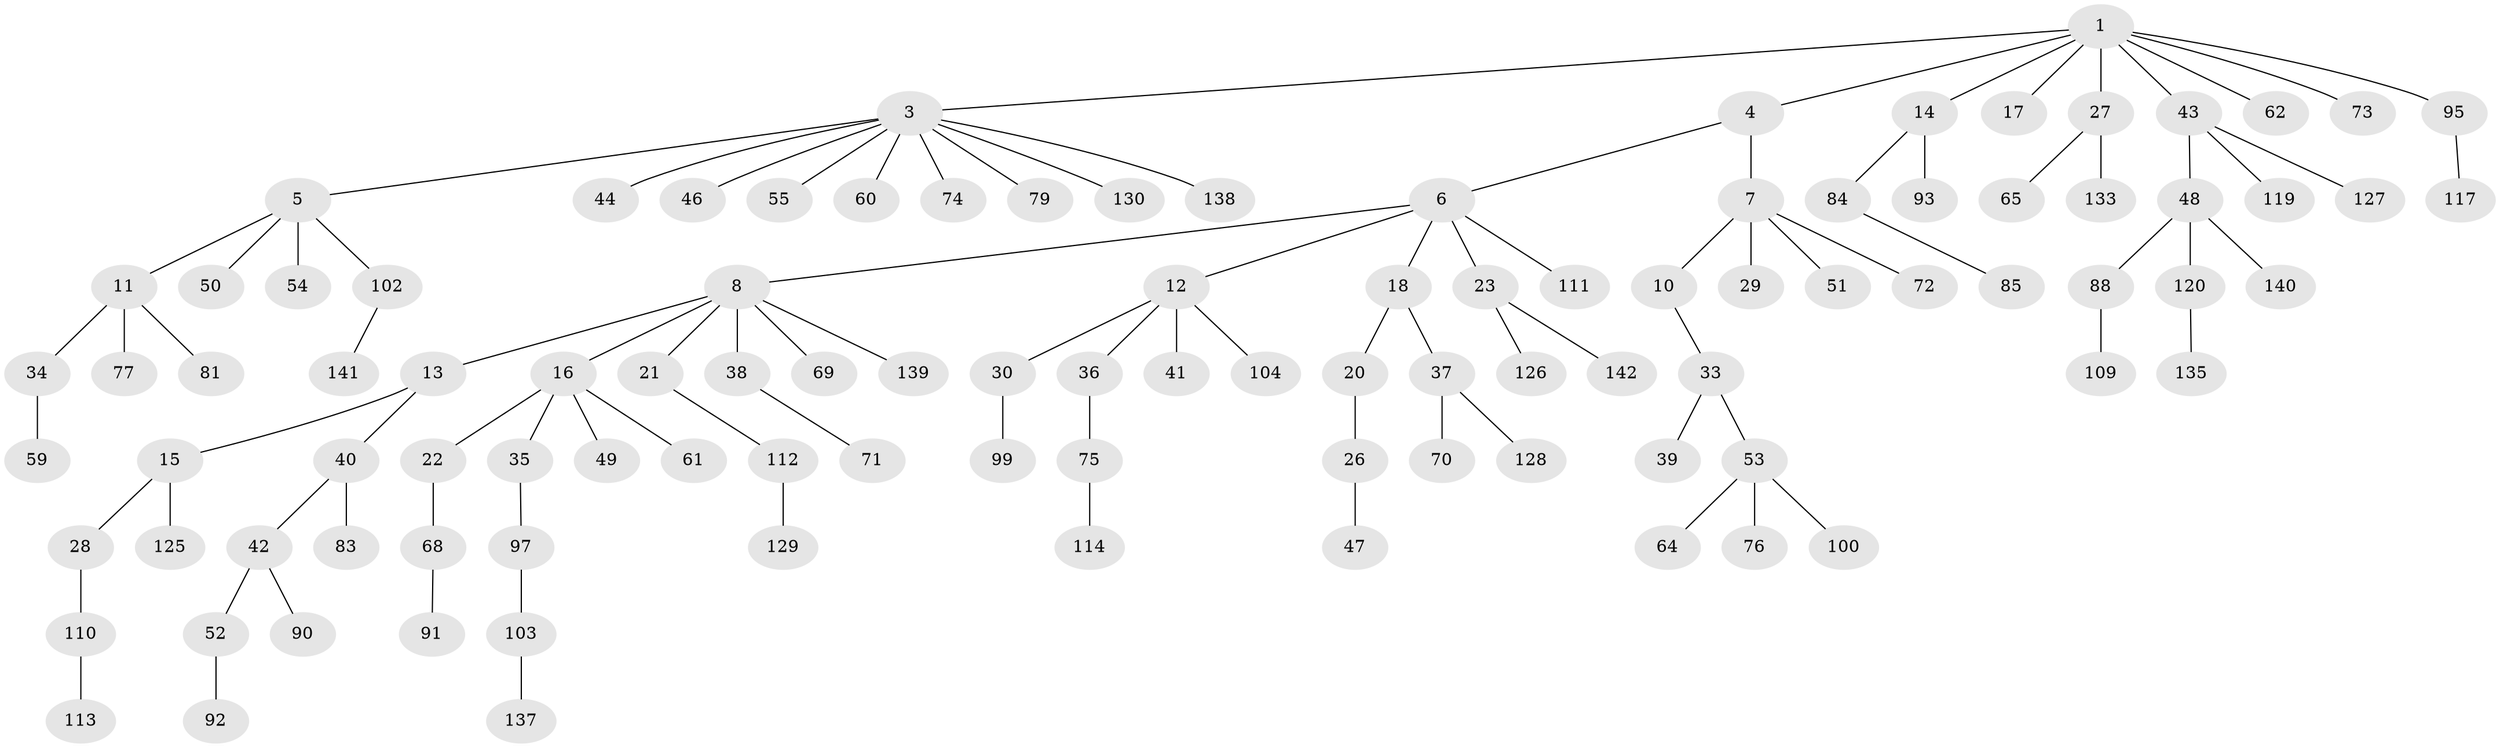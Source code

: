 // original degree distribution, {6: 0.013986013986013986, 5: 0.02097902097902098, 10: 0.006993006993006993, 3: 0.13286713286713286, 7: 0.013986013986013986, 2: 0.2727272727272727, 4: 0.04895104895104895, 1: 0.48951048951048953}
// Generated by graph-tools (version 1.1) at 2025/11/02/27/25 16:11:27]
// undirected, 103 vertices, 102 edges
graph export_dot {
graph [start="1"]
  node [color=gray90,style=filled];
  1 [super="+2"];
  3 [super="+78"];
  4;
  5 [super="+45"];
  6 [super="+115"];
  7 [super="+9"];
  8 [super="+86"];
  10 [super="+24"];
  11 [super="+32"];
  12 [super="+19"];
  13;
  14 [super="+56"];
  15;
  16 [super="+25"];
  17 [super="+116"];
  18 [super="+67"];
  20 [super="+94"];
  21 [super="+98"];
  22 [super="+57"];
  23 [super="+31"];
  26;
  27 [super="+63"];
  28 [super="+96"];
  29;
  30 [super="+66"];
  33;
  34;
  35 [super="+131"];
  36;
  37 [super="+101"];
  38;
  39;
  40 [super="+106"];
  41 [super="+132"];
  42 [super="+80"];
  43;
  44;
  46;
  47 [super="+58"];
  48 [super="+82"];
  49;
  50;
  51;
  52;
  53 [super="+87"];
  54;
  55;
  59;
  60;
  61;
  62;
  64;
  65;
  68;
  69 [super="+89"];
  70 [super="+108"];
  71;
  72;
  73;
  74 [super="+107"];
  75;
  76;
  77;
  79 [super="+123"];
  81;
  83;
  84 [super="+136"];
  85;
  88 [super="+105"];
  90;
  91;
  92;
  93 [super="+124"];
  95;
  97;
  99;
  100;
  102 [super="+122"];
  103 [super="+118"];
  104;
  109;
  110 [super="+143"];
  111;
  112;
  113 [super="+121"];
  114;
  117;
  119;
  120 [super="+134"];
  125;
  126;
  127;
  128;
  129;
  130;
  133;
  135;
  137;
  138;
  139;
  140;
  141;
  142;
  1 -- 3;
  1 -- 4;
  1 -- 14;
  1 -- 73;
  1 -- 95;
  1 -- 17;
  1 -- 43;
  1 -- 27;
  1 -- 62;
  3 -- 5;
  3 -- 44;
  3 -- 46;
  3 -- 55;
  3 -- 60;
  3 -- 74;
  3 -- 79;
  3 -- 138;
  3 -- 130;
  4 -- 6;
  4 -- 7;
  5 -- 11;
  5 -- 54;
  5 -- 50;
  5 -- 102;
  6 -- 8;
  6 -- 12;
  6 -- 18;
  6 -- 23;
  6 -- 111;
  7 -- 51;
  7 -- 72;
  7 -- 10;
  7 -- 29;
  8 -- 13;
  8 -- 16;
  8 -- 21;
  8 -- 38;
  8 -- 69;
  8 -- 139;
  10 -- 33;
  11 -- 81;
  11 -- 34;
  11 -- 77;
  12 -- 36;
  12 -- 104;
  12 -- 41;
  12 -- 30;
  13 -- 15;
  13 -- 40;
  14 -- 93;
  14 -- 84;
  15 -- 28;
  15 -- 125;
  16 -- 22;
  16 -- 35;
  16 -- 49;
  16 -- 61;
  18 -- 20;
  18 -- 37;
  20 -- 26;
  21 -- 112;
  22 -- 68;
  23 -- 126;
  23 -- 142;
  26 -- 47;
  27 -- 65;
  27 -- 133;
  28 -- 110;
  30 -- 99;
  33 -- 39;
  33 -- 53;
  34 -- 59;
  35 -- 97;
  36 -- 75;
  37 -- 70;
  37 -- 128;
  38 -- 71;
  40 -- 42;
  40 -- 83;
  42 -- 52;
  42 -- 90;
  43 -- 48;
  43 -- 119;
  43 -- 127;
  48 -- 120;
  48 -- 140;
  48 -- 88;
  52 -- 92;
  53 -- 64;
  53 -- 76;
  53 -- 100;
  68 -- 91;
  75 -- 114;
  84 -- 85;
  88 -- 109;
  95 -- 117;
  97 -- 103;
  102 -- 141;
  103 -- 137;
  110 -- 113;
  112 -- 129;
  120 -- 135;
}
